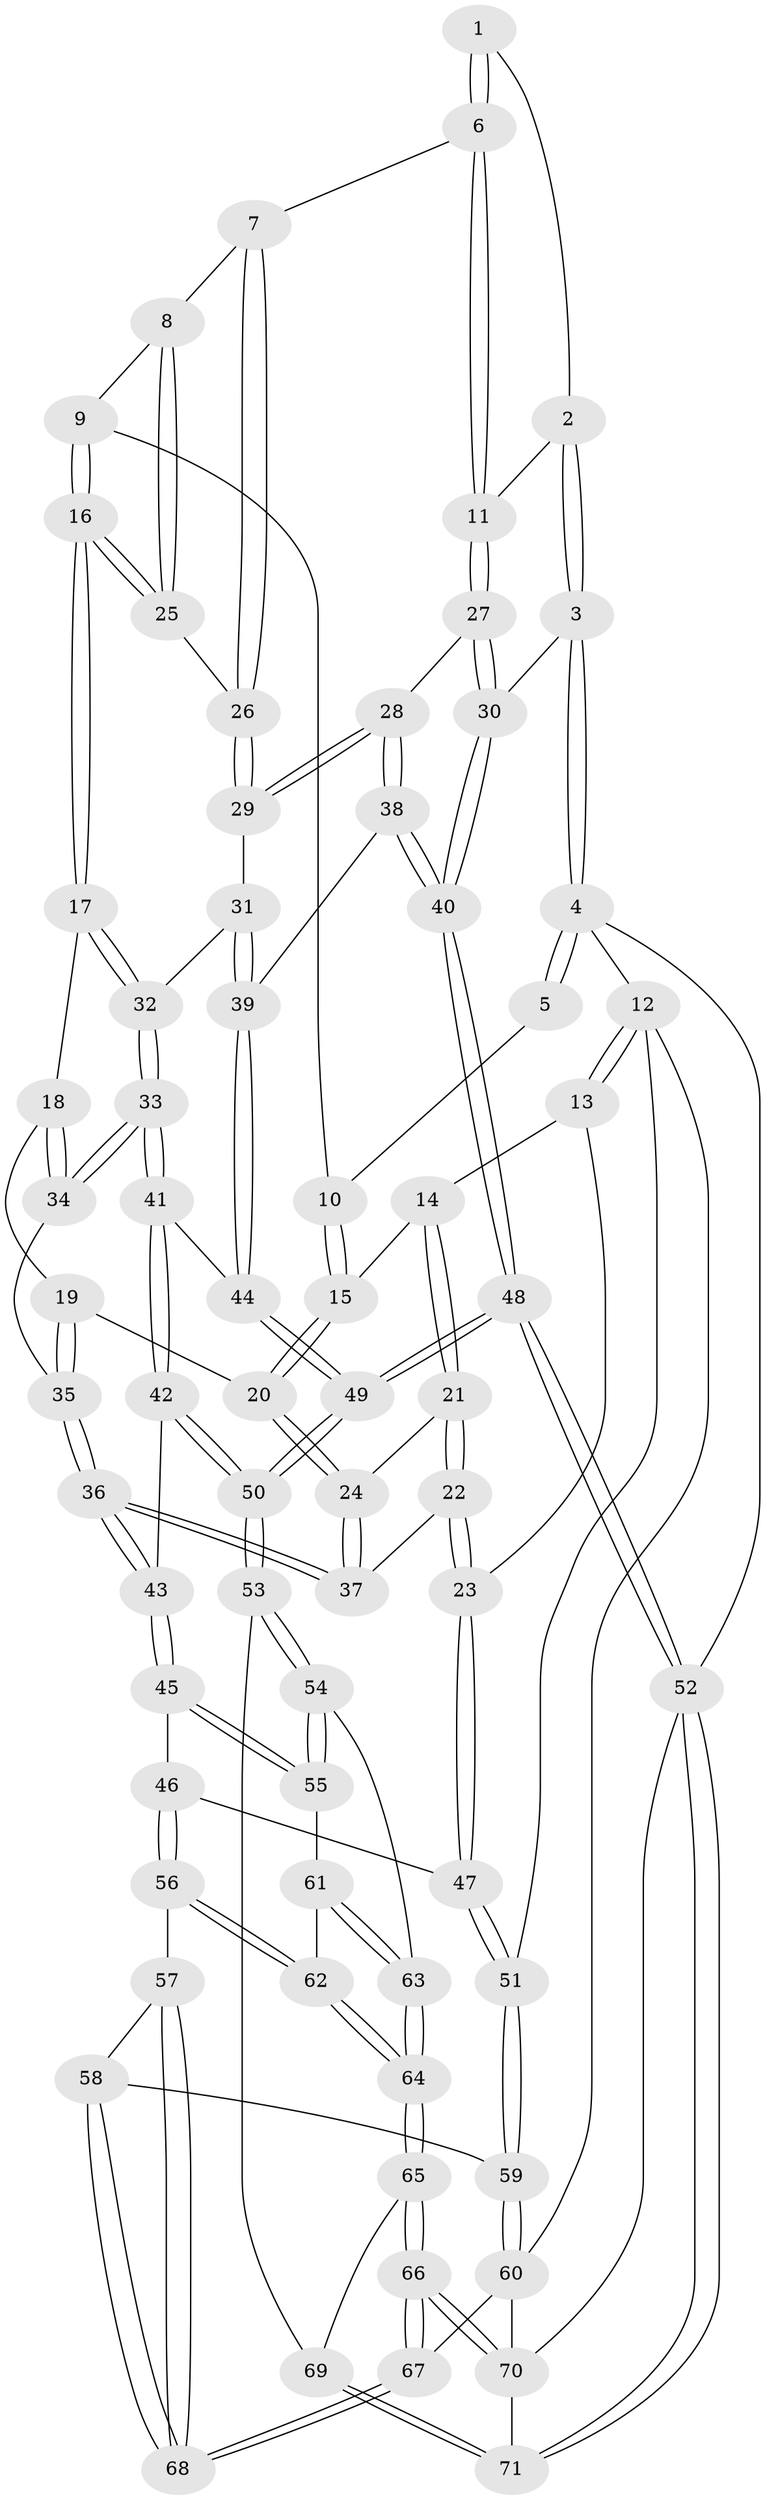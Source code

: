 // coarse degree distribution, {3: 0.41379310344827586, 4: 0.2413793103448276, 2: 0.20689655172413793, 5: 0.13793103448275862}
// Generated by graph-tools (version 1.1) at 2025/54/03/04/25 22:54:20]
// undirected, 71 vertices, 174 edges
graph export_dot {
  node [color=gray90,style=filled];
  1 [pos="+0.8740785768885992+0.10373124769665487"];
  2 [pos="+0.9470379558059305+0.12521511490632053"];
  3 [pos="+1+0"];
  4 [pos="+1+0"];
  5 [pos="+0.7467421968396829+0"];
  6 [pos="+0.8737810977470609+0.181542436765587"];
  7 [pos="+0.8325021048258479+0.19241326311511858"];
  8 [pos="+0.8054705531938039+0.18995113619209214"];
  9 [pos="+0.7485895430566943+0.14715519141324523"];
  10 [pos="+0.6157105314367073+0"];
  11 [pos="+0.9200203867889438+0.21747317330629604"];
  12 [pos="+0+0"];
  13 [pos="+0.2918220220809903+0"];
  14 [pos="+0.48814845907287796+0"];
  15 [pos="+0.5740695095616489+0"];
  16 [pos="+0.7250329859501596+0.2776968921764794"];
  17 [pos="+0.723938659577781+0.27878260171799735"];
  18 [pos="+0.6355164112194955+0.2597085905424394"];
  19 [pos="+0.6089192365484685+0.25232550237988655"];
  20 [pos="+0.5991604226605418+0.24437659320639138"];
  21 [pos="+0.4100231018721838+0.1654669271088764"];
  22 [pos="+0.256164366028462+0.3362571219227223"];
  23 [pos="+0.22159864239240612+0.34692460730305796"];
  24 [pos="+0.4919417096661794+0.32612988325473163"];
  25 [pos="+0.78534882137334+0.260212806829543"];
  26 [pos="+0.8374442787286321+0.28303468095061224"];
  27 [pos="+0.9699372257086435+0.2854479031802535"];
  28 [pos="+0.9058249207702722+0.3234211904507133"];
  29 [pos="+0.8795262818311037+0.32184577569801265"];
  30 [pos="+1+0.2871439251200432"];
  31 [pos="+0.797917050400199+0.36082891790034255"];
  32 [pos="+0.7504564055669192+0.37545026009219196"];
  33 [pos="+0.7357466750426364+0.4019968727427412"];
  34 [pos="+0.698651014134052+0.3858243095285835"];
  35 [pos="+0.6318760473920899+0.3630983669481137"];
  36 [pos="+0.5242646035174101+0.4756471912064259"];
  37 [pos="+0.4740983902425468+0.36298714964535544"];
  38 [pos="+0.8955338355910023+0.44551445391346867"];
  39 [pos="+0.8659972801053182+0.45301179774477124"];
  40 [pos="+1+0.7239265572475039"];
  41 [pos="+0.7341242231915406+0.44000198877451674"];
  42 [pos="+0.6450101363635369+0.5434015223633267"];
  43 [pos="+0.5288877431107649+0.5103946862075797"];
  44 [pos="+0.8162037797459678+0.474706515501267"];
  45 [pos="+0.45589347631338417+0.5711566812857498"];
  46 [pos="+0.27319453436838814+0.542527260773466"];
  47 [pos="+0.14312807163106603+0.4049366308021366"];
  48 [pos="+1+1"];
  49 [pos="+0.8854312961786693+0.8531263918042437"];
  50 [pos="+0.8274841774406382+0.8238990726038153"];
  51 [pos="+0+0.399611898441718"];
  52 [pos="+1+1"];
  53 [pos="+0.694646026163828+0.817703083835337"];
  54 [pos="+0.5086152147079716+0.7739783570698878"];
  55 [pos="+0.4606950100908993+0.6355430462931907"];
  56 [pos="+0.25699285465525634+0.6841432226129069"];
  57 [pos="+0.22960322978350414+0.7081592174344379"];
  58 [pos="+0+0.5866160687347731"];
  59 [pos="+0+0.5659823749384422"];
  60 [pos="+0+0.7176793535393485"];
  61 [pos="+0.36078765566790977+0.7062797736070509"];
  62 [pos="+0.31568794054294197+0.7285649132608352"];
  63 [pos="+0.46888276572329324+0.801752329337606"];
  64 [pos="+0.38063088788324334+0.8693718009170739"];
  65 [pos="+0.3173811576363939+0.9900091300960594"];
  66 [pos="+0.2597064204180325+1"];
  67 [pos="+0.17645104633365377+0.8423399291433189"];
  68 [pos="+0.18410678161840932+0.7799474433309602"];
  69 [pos="+0.5229448667510102+0.9446716712404662"];
  70 [pos="+0.22109838450036715+1"];
  71 [pos="+0.679144275135039+1"];
  1 -- 2;
  1 -- 6;
  1 -- 6;
  2 -- 3;
  2 -- 3;
  2 -- 11;
  3 -- 4;
  3 -- 4;
  3 -- 30;
  4 -- 5;
  4 -- 5;
  4 -- 12;
  4 -- 52;
  5 -- 10;
  6 -- 7;
  6 -- 11;
  6 -- 11;
  7 -- 8;
  7 -- 26;
  7 -- 26;
  8 -- 9;
  8 -- 25;
  8 -- 25;
  9 -- 10;
  9 -- 16;
  9 -- 16;
  10 -- 15;
  10 -- 15;
  11 -- 27;
  11 -- 27;
  12 -- 13;
  12 -- 13;
  12 -- 51;
  12 -- 60;
  13 -- 14;
  13 -- 23;
  14 -- 15;
  14 -- 21;
  14 -- 21;
  15 -- 20;
  15 -- 20;
  16 -- 17;
  16 -- 17;
  16 -- 25;
  16 -- 25;
  17 -- 18;
  17 -- 32;
  17 -- 32;
  18 -- 19;
  18 -- 34;
  18 -- 34;
  19 -- 20;
  19 -- 35;
  19 -- 35;
  20 -- 24;
  20 -- 24;
  21 -- 22;
  21 -- 22;
  21 -- 24;
  22 -- 23;
  22 -- 23;
  22 -- 37;
  23 -- 47;
  23 -- 47;
  24 -- 37;
  24 -- 37;
  25 -- 26;
  26 -- 29;
  26 -- 29;
  27 -- 28;
  27 -- 30;
  27 -- 30;
  28 -- 29;
  28 -- 29;
  28 -- 38;
  28 -- 38;
  29 -- 31;
  30 -- 40;
  30 -- 40;
  31 -- 32;
  31 -- 39;
  31 -- 39;
  32 -- 33;
  32 -- 33;
  33 -- 34;
  33 -- 34;
  33 -- 41;
  33 -- 41;
  34 -- 35;
  35 -- 36;
  35 -- 36;
  36 -- 37;
  36 -- 37;
  36 -- 43;
  36 -- 43;
  38 -- 39;
  38 -- 40;
  38 -- 40;
  39 -- 44;
  39 -- 44;
  40 -- 48;
  40 -- 48;
  41 -- 42;
  41 -- 42;
  41 -- 44;
  42 -- 43;
  42 -- 50;
  42 -- 50;
  43 -- 45;
  43 -- 45;
  44 -- 49;
  44 -- 49;
  45 -- 46;
  45 -- 55;
  45 -- 55;
  46 -- 47;
  46 -- 56;
  46 -- 56;
  47 -- 51;
  47 -- 51;
  48 -- 49;
  48 -- 49;
  48 -- 52;
  48 -- 52;
  49 -- 50;
  49 -- 50;
  50 -- 53;
  50 -- 53;
  51 -- 59;
  51 -- 59;
  52 -- 71;
  52 -- 71;
  52 -- 70;
  53 -- 54;
  53 -- 54;
  53 -- 69;
  54 -- 55;
  54 -- 55;
  54 -- 63;
  55 -- 61;
  56 -- 57;
  56 -- 62;
  56 -- 62;
  57 -- 58;
  57 -- 68;
  57 -- 68;
  58 -- 59;
  58 -- 68;
  58 -- 68;
  59 -- 60;
  59 -- 60;
  60 -- 67;
  60 -- 70;
  61 -- 62;
  61 -- 63;
  61 -- 63;
  62 -- 64;
  62 -- 64;
  63 -- 64;
  63 -- 64;
  64 -- 65;
  64 -- 65;
  65 -- 66;
  65 -- 66;
  65 -- 69;
  66 -- 67;
  66 -- 67;
  66 -- 70;
  66 -- 70;
  67 -- 68;
  67 -- 68;
  69 -- 71;
  69 -- 71;
  70 -- 71;
}
